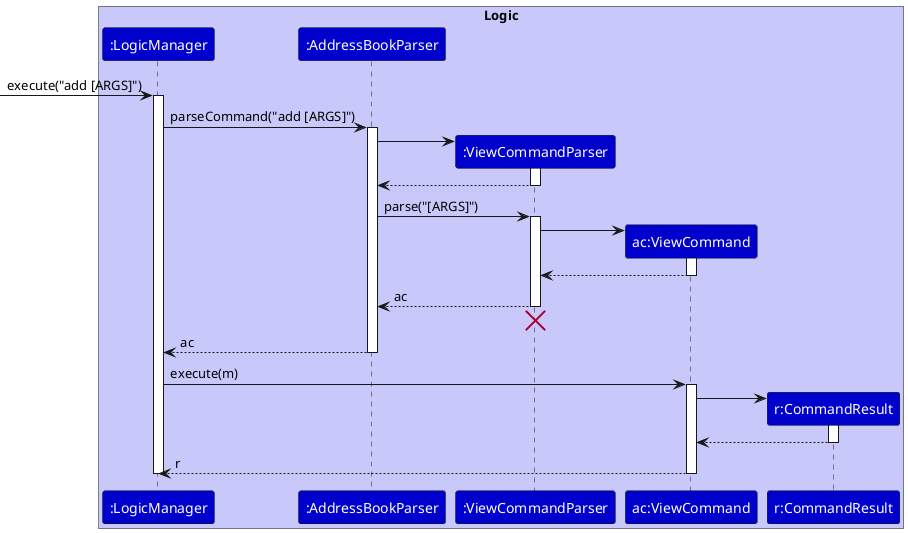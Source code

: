 @startuml
skinparam ArrowFontStyle plain
skinparam FontColor White

box "Logic" #C8C8FA
participant "<color #white>:LogicManager</color>" as LogicManager #MediumBlue
participant "<color #white>:AddressBookParser</color>" as AddressBookParser #MediumBlue
participant "<color #white>:ViewCommandParser</color>" as ViewCommandParser #MediumBlue
participant "<color #white>ac:ViewCommand</color>" as ViewCommand #MediumBlue
participant "<color #white>r:CommandResult</color>" as CommandResult #MediumBlue
end box

[-> LogicManager : execute("add [ARGS]")
activate LogicManager

LogicManager -> AddressBookParser : parseCommand("add [ARGS]")
activate AddressBookParser

create ViewCommandParser
AddressBookParser -> ViewCommandParser
activate ViewCommandParser

ViewCommandParser --> AddressBookParser
deactivate ViewCommandParser

AddressBookParser -> ViewCommandParser : parse("[ARGS]")
activate ViewCommandParser

create ViewCommand
ViewCommandParser -> ViewCommand
activate ViewCommand

ViewCommand --> ViewCommandParser :
deactivate ViewCommand

ViewCommandParser --> AddressBookParser : ac
deactivate ViewCommandParser
'Hidden arrow to position the destroy marker below the end of the activation bar.
ViewCommandParser -[hidden]-> AddressBookParser
destroy ViewCommandParser

AddressBookParser --> LogicManager : ac
deactivate AddressBookParser

LogicManager -> ViewCommand : execute(m)
activate ViewCommand

create CommandResult
ViewCommand -> CommandResult
activate CommandResult

CommandResult --> ViewCommand
deactivate CommandResult

ViewCommand --> LogicManager : r
deactivate ViewCommand

deactivate LogicManager
@enduml
